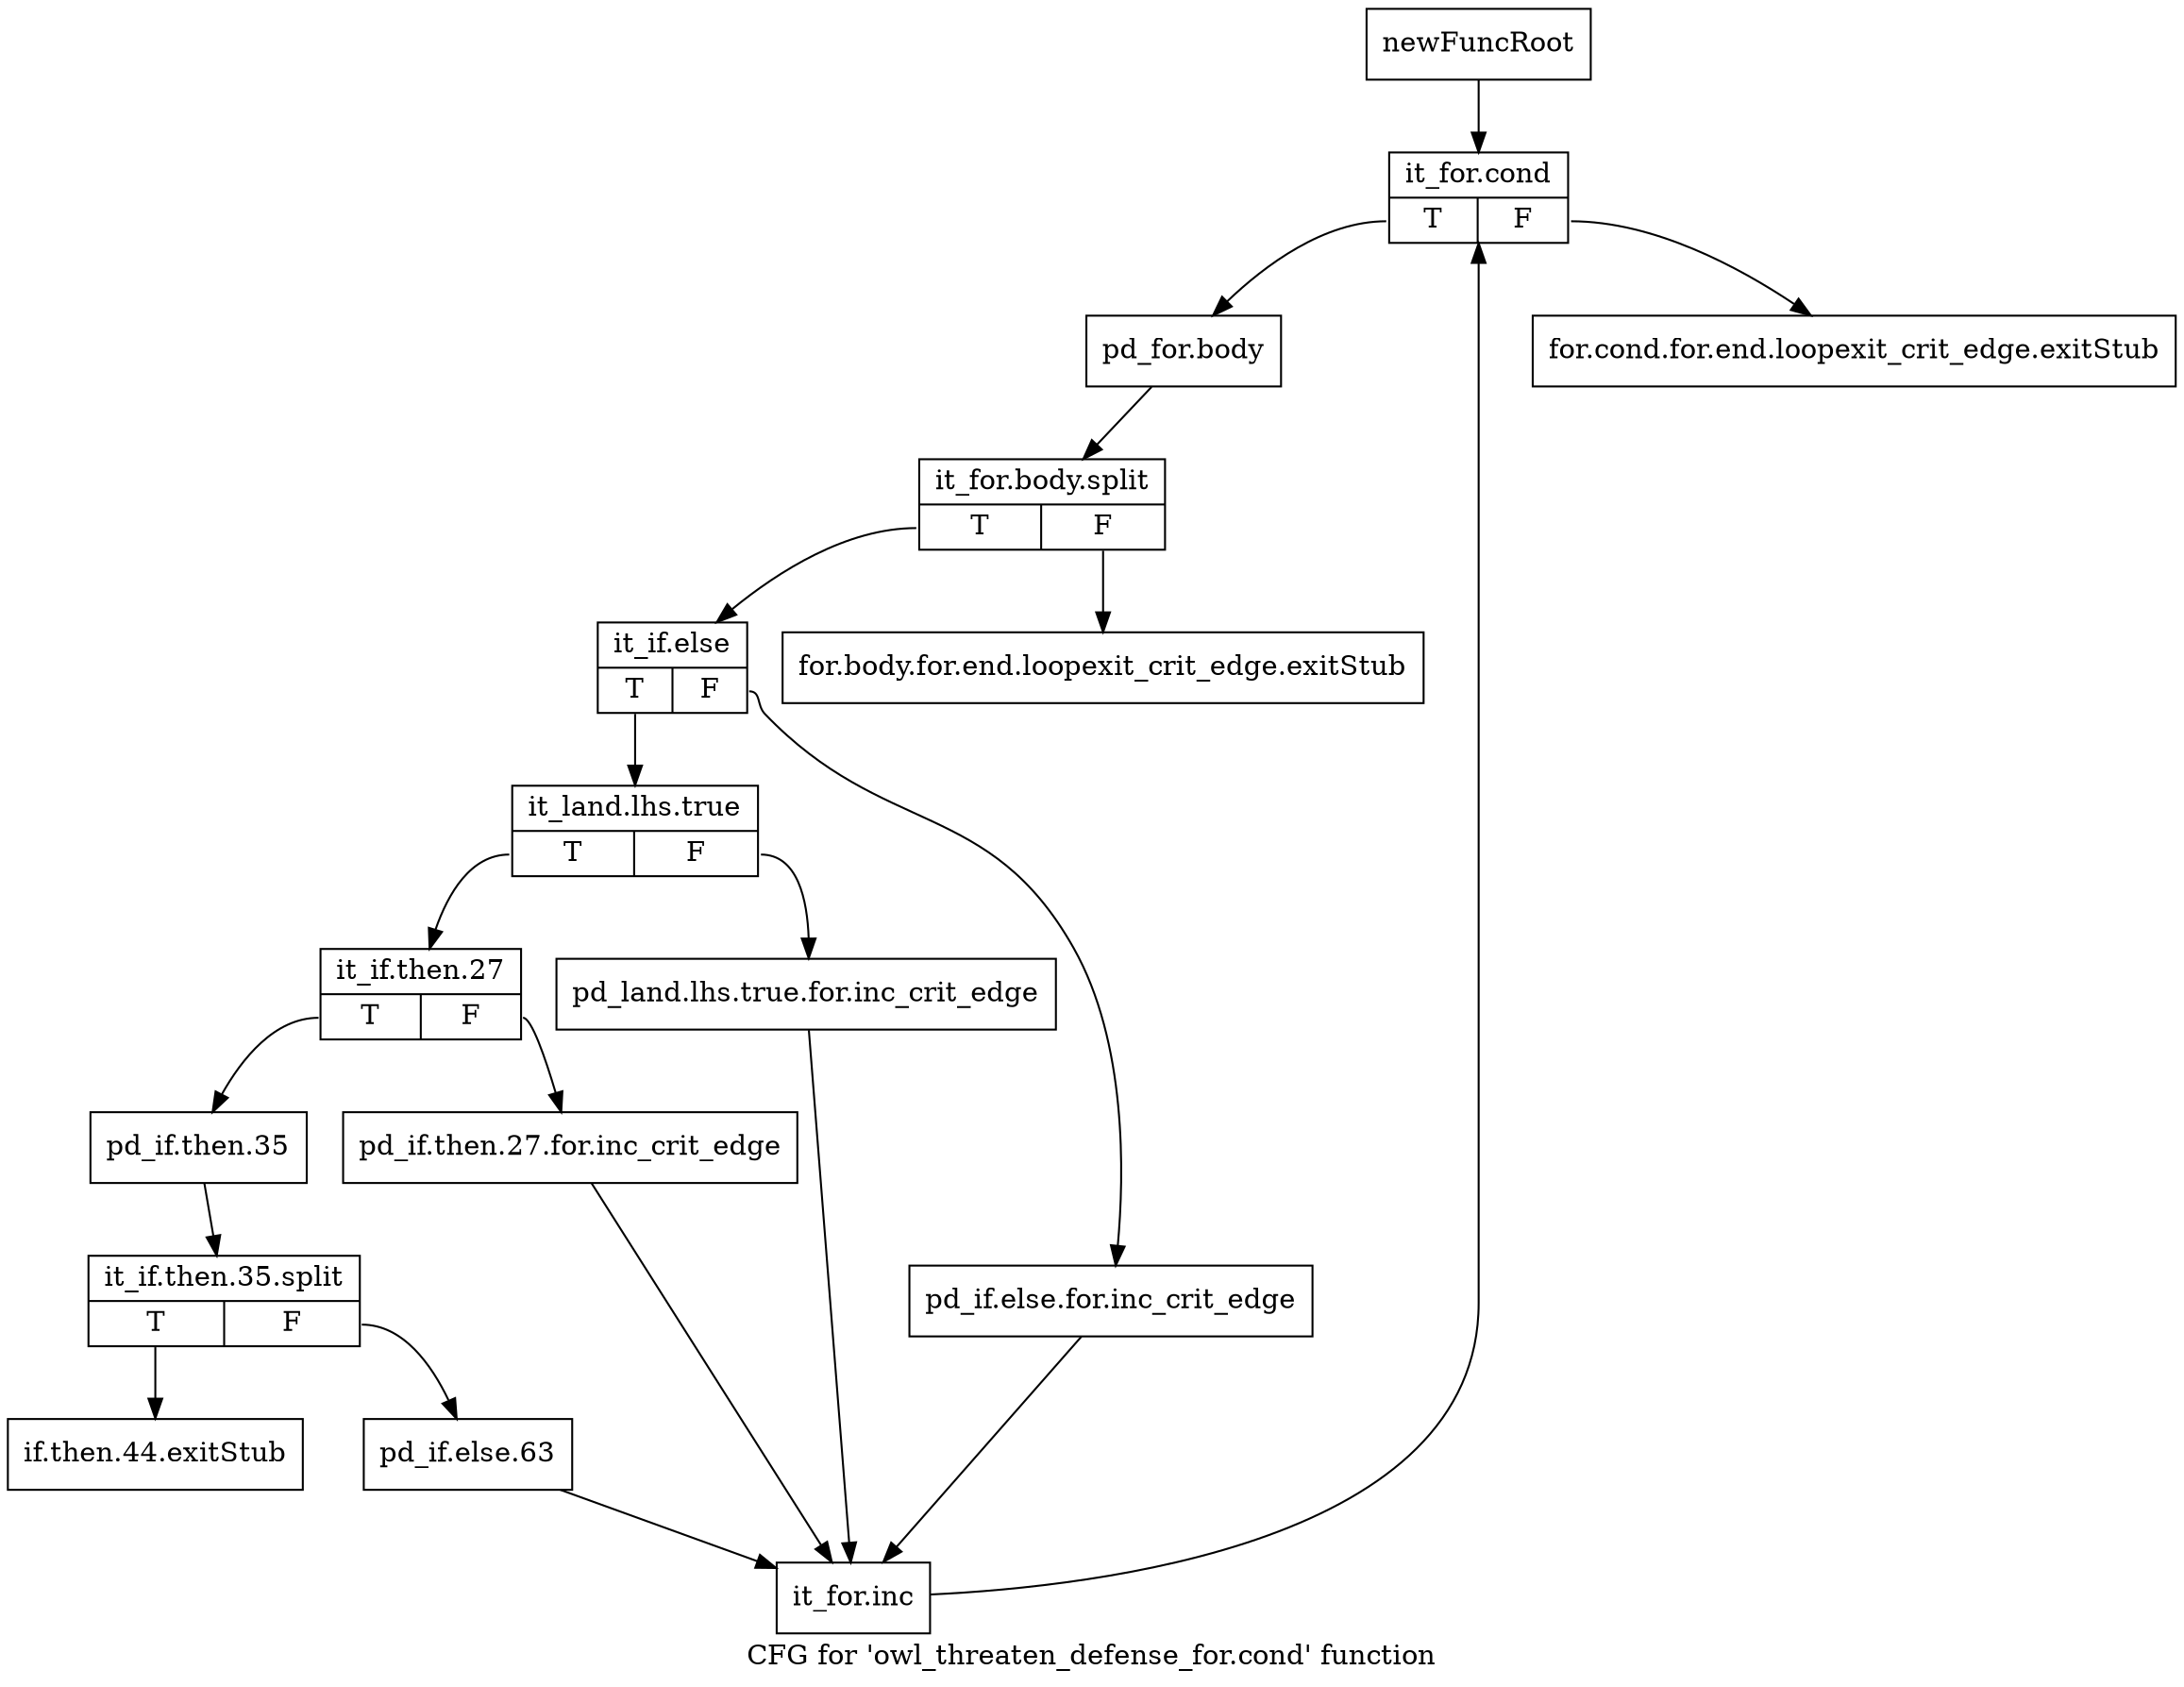 digraph "CFG for 'owl_threaten_defense_for.cond' function" {
	label="CFG for 'owl_threaten_defense_for.cond' function";

	Node0x414bb50 [shape=record,label="{newFuncRoot}"];
	Node0x414bb50 -> Node0x414bc90;
	Node0x414bba0 [shape=record,label="{for.cond.for.end.loopexit_crit_edge.exitStub}"];
	Node0x414bbf0 [shape=record,label="{for.body.for.end.loopexit_crit_edge.exitStub}"];
	Node0x414bc40 [shape=record,label="{if.then.44.exitStub}"];
	Node0x414bc90 [shape=record,label="{it_for.cond|{<s0>T|<s1>F}}"];
	Node0x414bc90:s0 -> Node0x414bce0;
	Node0x414bc90:s1 -> Node0x414bba0;
	Node0x414bce0 [shape=record,label="{pd_for.body}"];
	Node0x414bce0 -> Node0x501f250;
	Node0x501f250 [shape=record,label="{it_for.body.split|{<s0>T|<s1>F}}"];
	Node0x501f250:s0 -> Node0x414bd30;
	Node0x501f250:s1 -> Node0x414bbf0;
	Node0x414bd30 [shape=record,label="{it_if.else|{<s0>T|<s1>F}}"];
	Node0x414bd30:s0 -> Node0x414bdd0;
	Node0x414bd30:s1 -> Node0x414bd80;
	Node0x414bd80 [shape=record,label="{pd_if.else.for.inc_crit_edge}"];
	Node0x414bd80 -> Node0x414bfb0;
	Node0x414bdd0 [shape=record,label="{it_land.lhs.true|{<s0>T|<s1>F}}"];
	Node0x414bdd0:s0 -> Node0x414be70;
	Node0x414bdd0:s1 -> Node0x414be20;
	Node0x414be20 [shape=record,label="{pd_land.lhs.true.for.inc_crit_edge}"];
	Node0x414be20 -> Node0x414bfb0;
	Node0x414be70 [shape=record,label="{it_if.then.27|{<s0>T|<s1>F}}"];
	Node0x414be70:s0 -> Node0x414bf10;
	Node0x414be70:s1 -> Node0x414bec0;
	Node0x414bec0 [shape=record,label="{pd_if.then.27.for.inc_crit_edge}"];
	Node0x414bec0 -> Node0x414bfb0;
	Node0x414bf10 [shape=record,label="{pd_if.then.35}"];
	Node0x414bf10 -> Node0x501ecf0;
	Node0x501ecf0 [shape=record,label="{it_if.then.35.split|{<s0>T|<s1>F}}"];
	Node0x501ecf0:s0 -> Node0x414bc40;
	Node0x501ecf0:s1 -> Node0x414bf60;
	Node0x414bf60 [shape=record,label="{pd_if.else.63}"];
	Node0x414bf60 -> Node0x414bfb0;
	Node0x414bfb0 [shape=record,label="{it_for.inc}"];
	Node0x414bfb0 -> Node0x414bc90;
}
